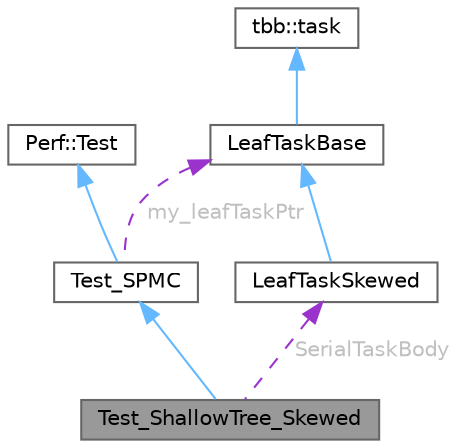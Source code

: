 digraph "Test_ShallowTree_Skewed"
{
 // LATEX_PDF_SIZE
  bgcolor="transparent";
  edge [fontname=Helvetica,fontsize=10,labelfontname=Helvetica,labelfontsize=10];
  node [fontname=Helvetica,fontsize=10,shape=box,height=0.2,width=0.4];
  Node1 [id="Node000001",label="Test_ShallowTree_Skewed",height=0.2,width=0.4,color="gray40", fillcolor="grey60", style="filled", fontcolor="black",tooltip=" "];
  Node2 -> Node1 [id="edge7_Node000001_Node000002",dir="back",color="steelblue1",style="solid",tooltip=" "];
  Node2 [id="Node000002",label="Test_SPMC",height=0.2,width=0.4,color="gray40", fillcolor="white", style="filled",URL="$class_test___s_p_m_c.html",tooltip=" "];
  Node3 -> Node2 [id="edge8_Node000002_Node000003",dir="back",color="steelblue1",style="solid",tooltip=" "];
  Node3 [id="Node000003",label="Perf::Test",height=0.2,width=0.4,color="gray40", fillcolor="white", style="filled",URL="$class_perf_1_1_test.html",tooltip=" "];
  Node4 -> Node2 [id="edge9_Node000002_Node000004",dir="back",color="darkorchid3",style="dashed",tooltip=" ",label=" my_leafTaskPtr",fontcolor="grey" ];
  Node4 [id="Node000004",label="LeafTaskBase",height=0.2,width=0.4,color="gray40", fillcolor="white", style="filled",URL="$class_leaf_task_base.html",tooltip=" "];
  Node5 -> Node4 [id="edge10_Node000004_Node000005",dir="back",color="steelblue1",style="solid",tooltip=" "];
  Node5 [id="Node000005",label="tbb::task",height=0.2,width=0.4,color="gray40", fillcolor="white", style="filled",tooltip=" "];
  Node6 -> Node1 [id="edge11_Node000001_Node000006",dir="back",color="darkorchid3",style="dashed",tooltip=" ",label=" SerialTaskBody",fontcolor="grey" ];
  Node6 [id="Node000006",label="LeafTaskSkewed",height=0.2,width=0.4,color="gray40", fillcolor="white", style="filled",URL="$class_leaf_task_skewed.html",tooltip=" "];
  Node4 -> Node6 [id="edge12_Node000006_Node000004",dir="back",color="steelblue1",style="solid",tooltip=" "];
}
